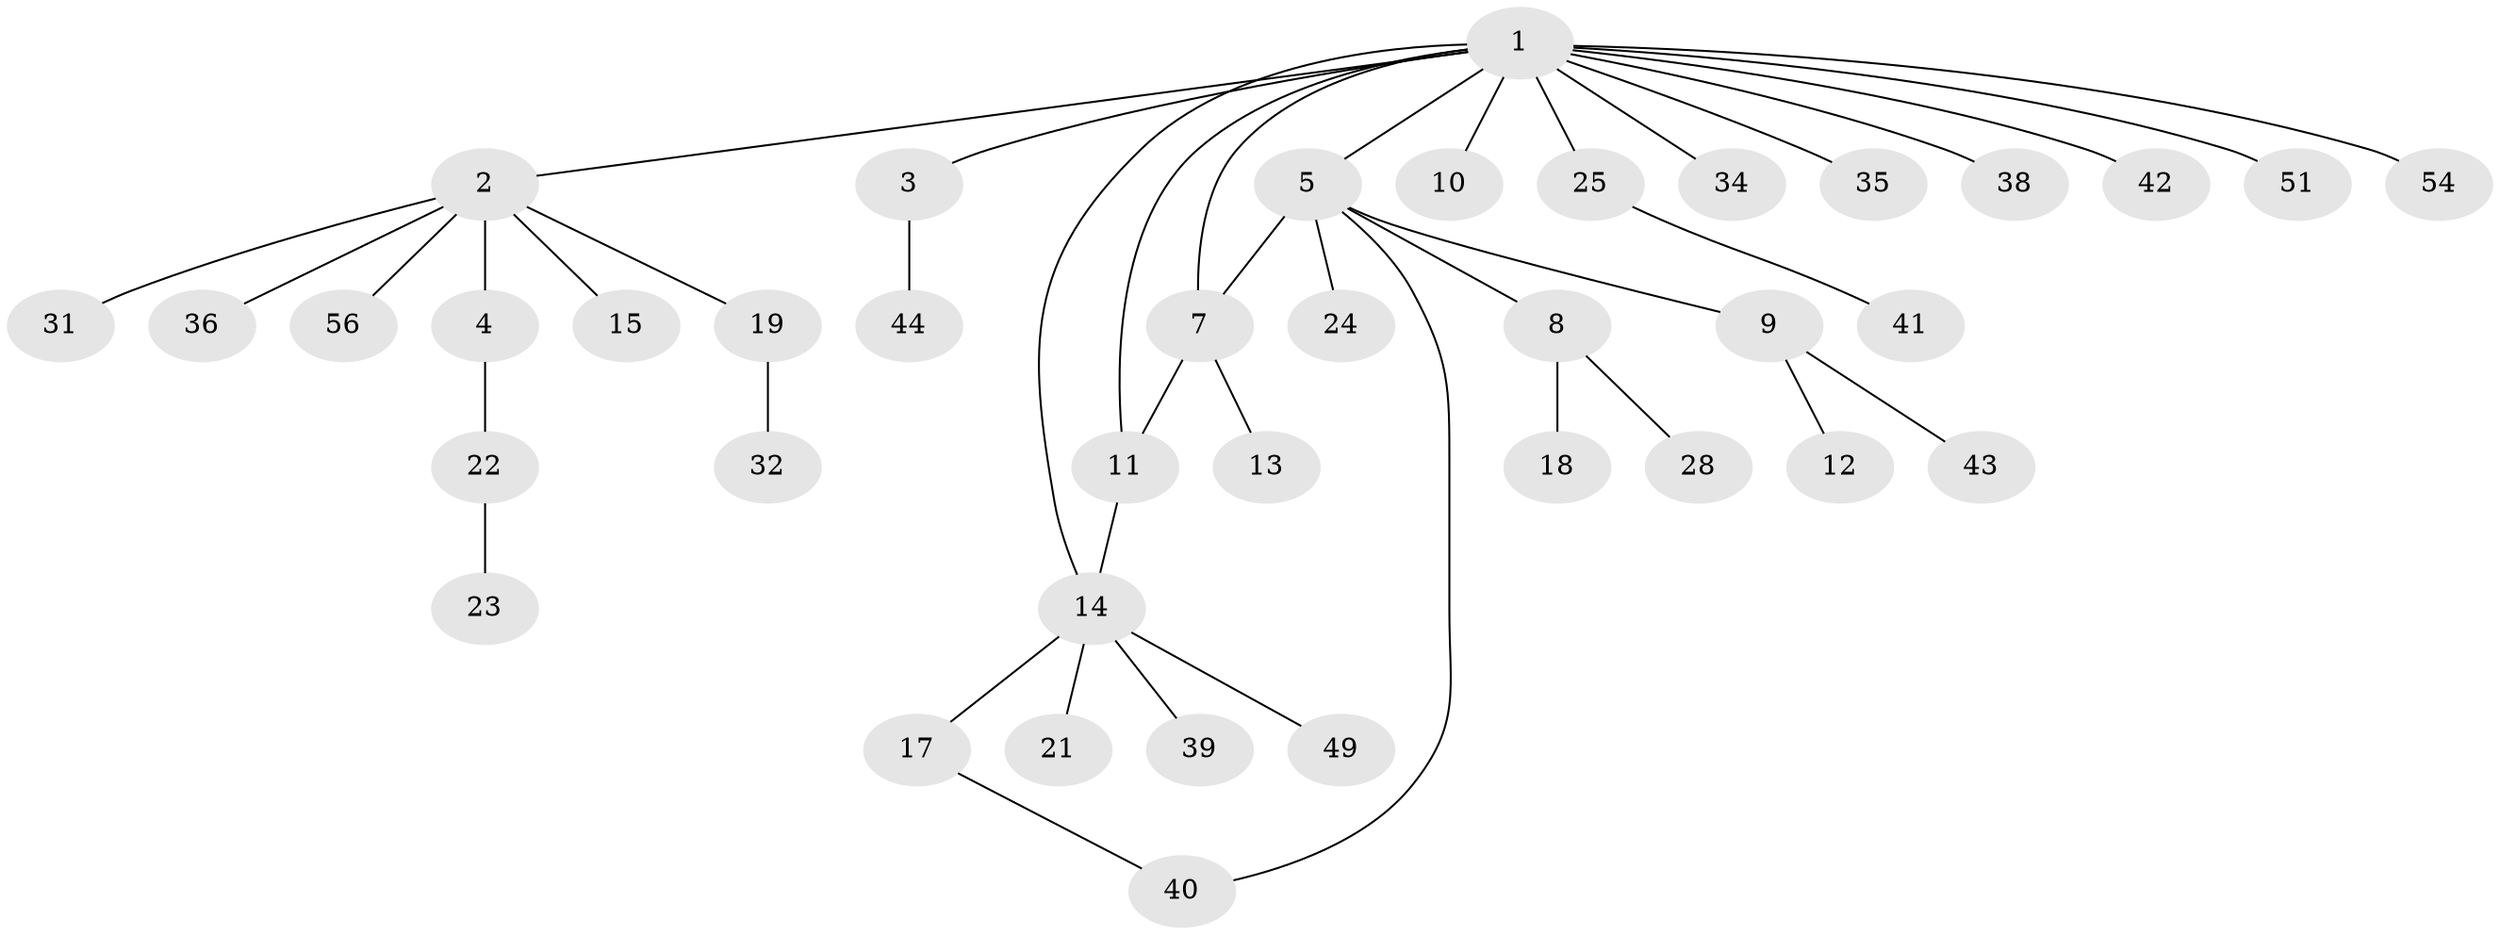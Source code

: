 // original degree distribution, {14: 0.017543859649122806, 7: 0.03508771929824561, 2: 0.21052631578947367, 8: 0.017543859649122806, 3: 0.07017543859649122, 4: 0.03508771929824561, 1: 0.5964912280701754, 6: 0.017543859649122806}
// Generated by graph-tools (version 1.1) at 2025/18/03/04/25 18:18:15]
// undirected, 39 vertices, 42 edges
graph export_dot {
graph [start="1"]
  node [color=gray90,style=filled];
  1;
  2;
  3 [super="+6"];
  4;
  5 [super="+16"];
  7 [super="+27+29+33+30"];
  8;
  9;
  10 [super="+46"];
  11 [super="+20+48"];
  12;
  13;
  14;
  15;
  17 [super="+26"];
  18;
  19;
  21;
  22 [super="+55"];
  23;
  24;
  25;
  28;
  31;
  32 [super="+37"];
  34;
  35;
  36;
  38;
  39;
  40;
  41;
  42;
  43;
  44 [super="+45+50+47"];
  49;
  51;
  54;
  56;
  1 -- 2;
  1 -- 3;
  1 -- 5;
  1 -- 7;
  1 -- 10;
  1 -- 11;
  1 -- 14;
  1 -- 25;
  1 -- 34;
  1 -- 35;
  1 -- 38;
  1 -- 42;
  1 -- 51;
  1 -- 54;
  2 -- 4;
  2 -- 15;
  2 -- 19;
  2 -- 31;
  2 -- 36;
  2 -- 56;
  3 -- 44;
  4 -- 22;
  5 -- 7;
  5 -- 8;
  5 -- 9;
  5 -- 24;
  5 -- 40;
  7 -- 13;
  7 -- 11;
  8 -- 18;
  8 -- 28;
  9 -- 12;
  9 -- 43;
  11 -- 14;
  14 -- 17;
  14 -- 21;
  14 -- 39;
  14 -- 49;
  17 -- 40;
  19 -- 32;
  22 -- 23;
  25 -- 41;
}
